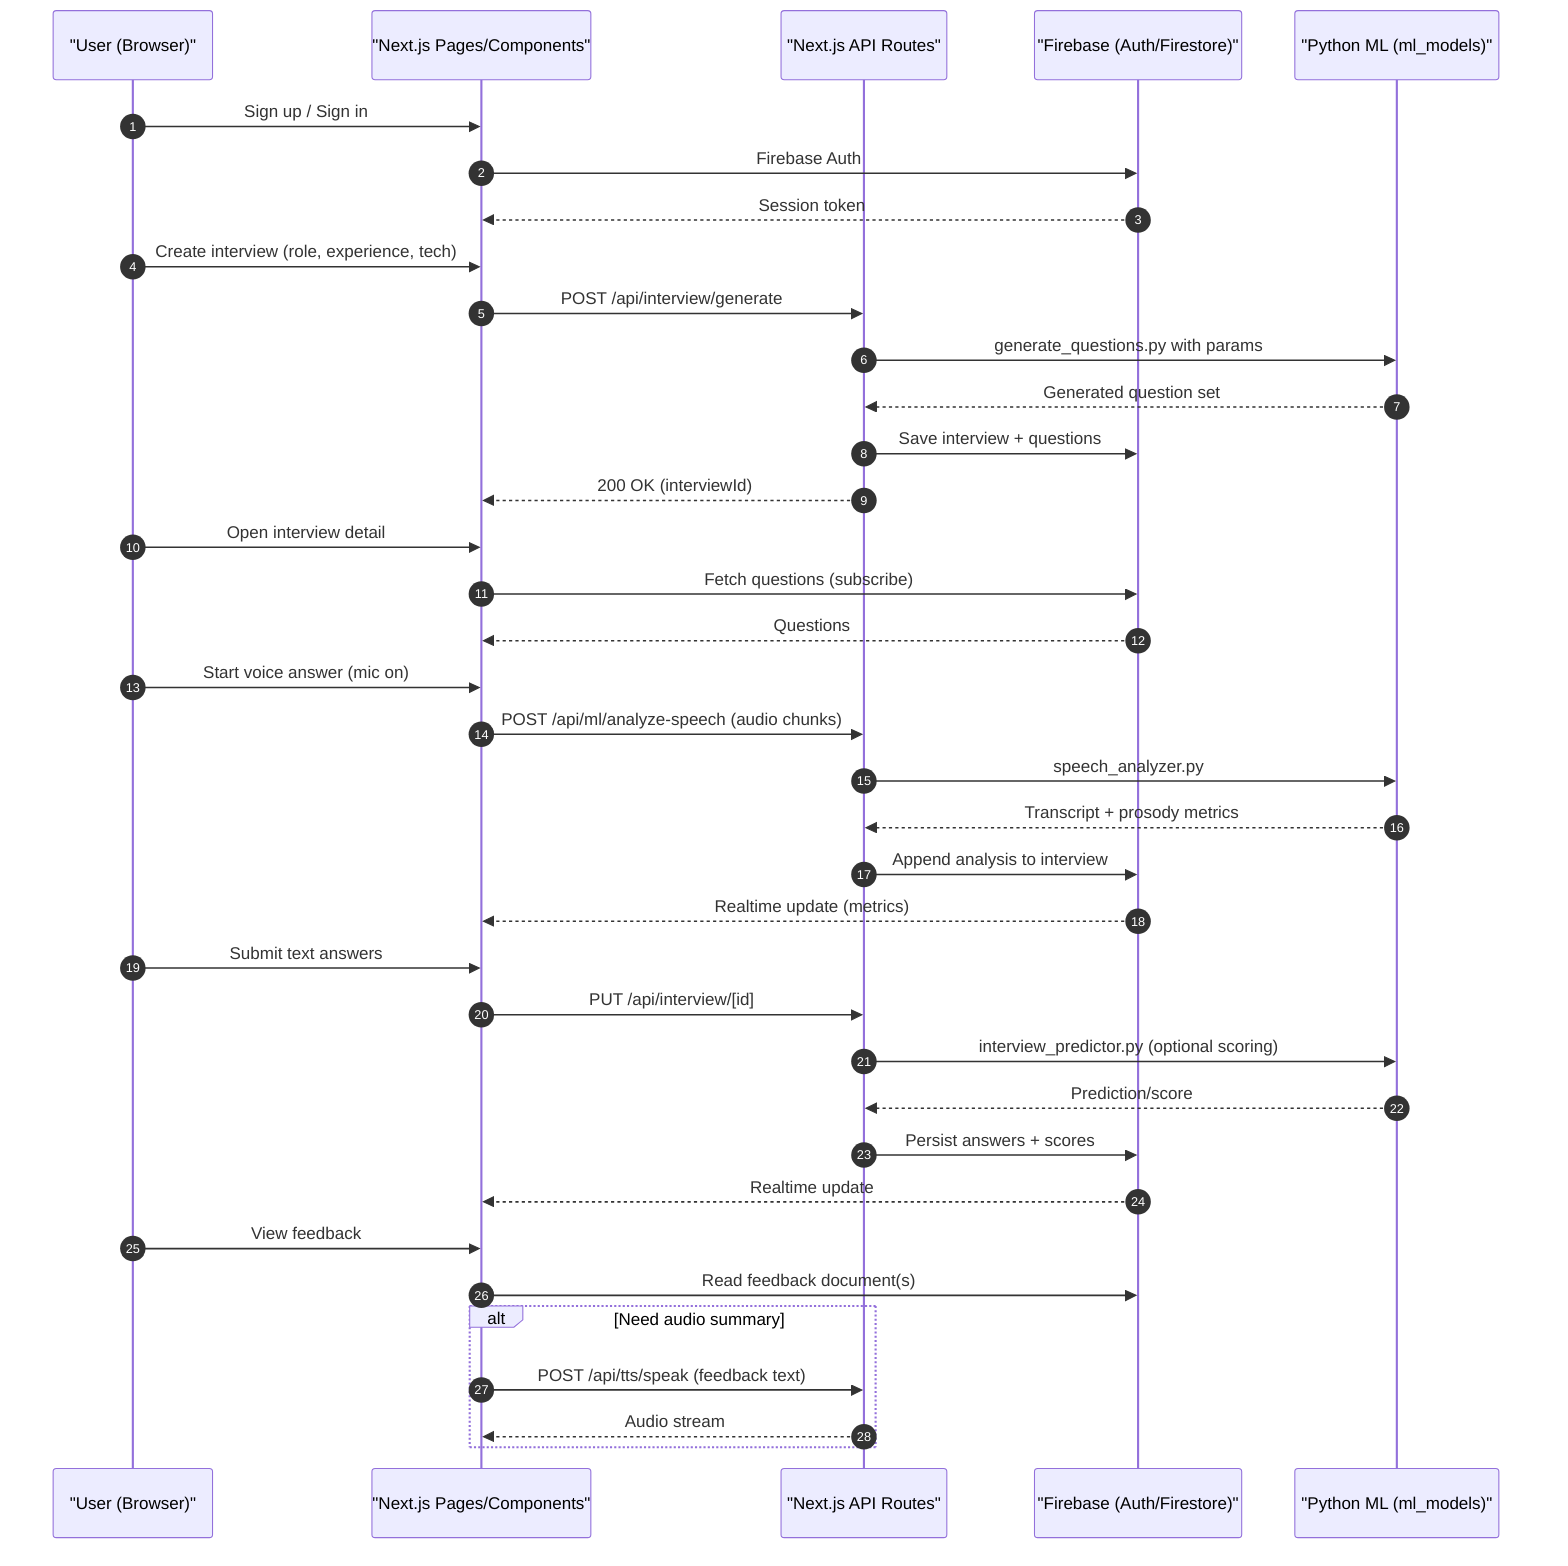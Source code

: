 sequenceDiagram
  autonumber
  participant U as "User (Browser)"
  participant UI as "Next.js Pages/Components"
  participant API as "Next.js API Routes"
  participant FB as "Firebase (Auth/Firestore)"
  participant ML as "Python ML (ml_models)"

  U->>UI: Sign up / Sign in
  UI->>FB: Firebase Auth
  FB-->>UI: Session token

  U->>UI: Create interview (role, experience, tech)
  UI->>API: POST /api/interview/generate
  API->>ML: generate_questions.py with params
  ML-->>API: Generated question set
  API->>FB: Save interview + questions
  API-->>UI: 200 OK (interviewId)

  U->>UI: Open interview detail
  UI->>FB: Fetch questions (subscribe)
  FB-->>UI: Questions

  U->>UI: Start voice answer (mic on)
  UI->>API: POST /api/ml/analyze-speech (audio chunks)
  API->>ML: speech_analyzer.py
  ML-->>API: Transcript + prosody metrics
  API->>FB: Append analysis to interview
  FB-->>UI: Realtime update (metrics)

  U->>UI: Submit text answers
  UI->>API: PUT /api/interview/[id]
  API->>ML: interview_predictor.py (optional scoring)
  ML-->>API: Prediction/score
  API->>FB: Persist answers + scores
  FB-->>UI: Realtime update

  U->>UI: View feedback
  UI->>FB: Read feedback document(s)
  alt Need audio summary
    UI->>API: POST /api/tts/speak (feedback text)
    API-->>UI: Audio stream
  end